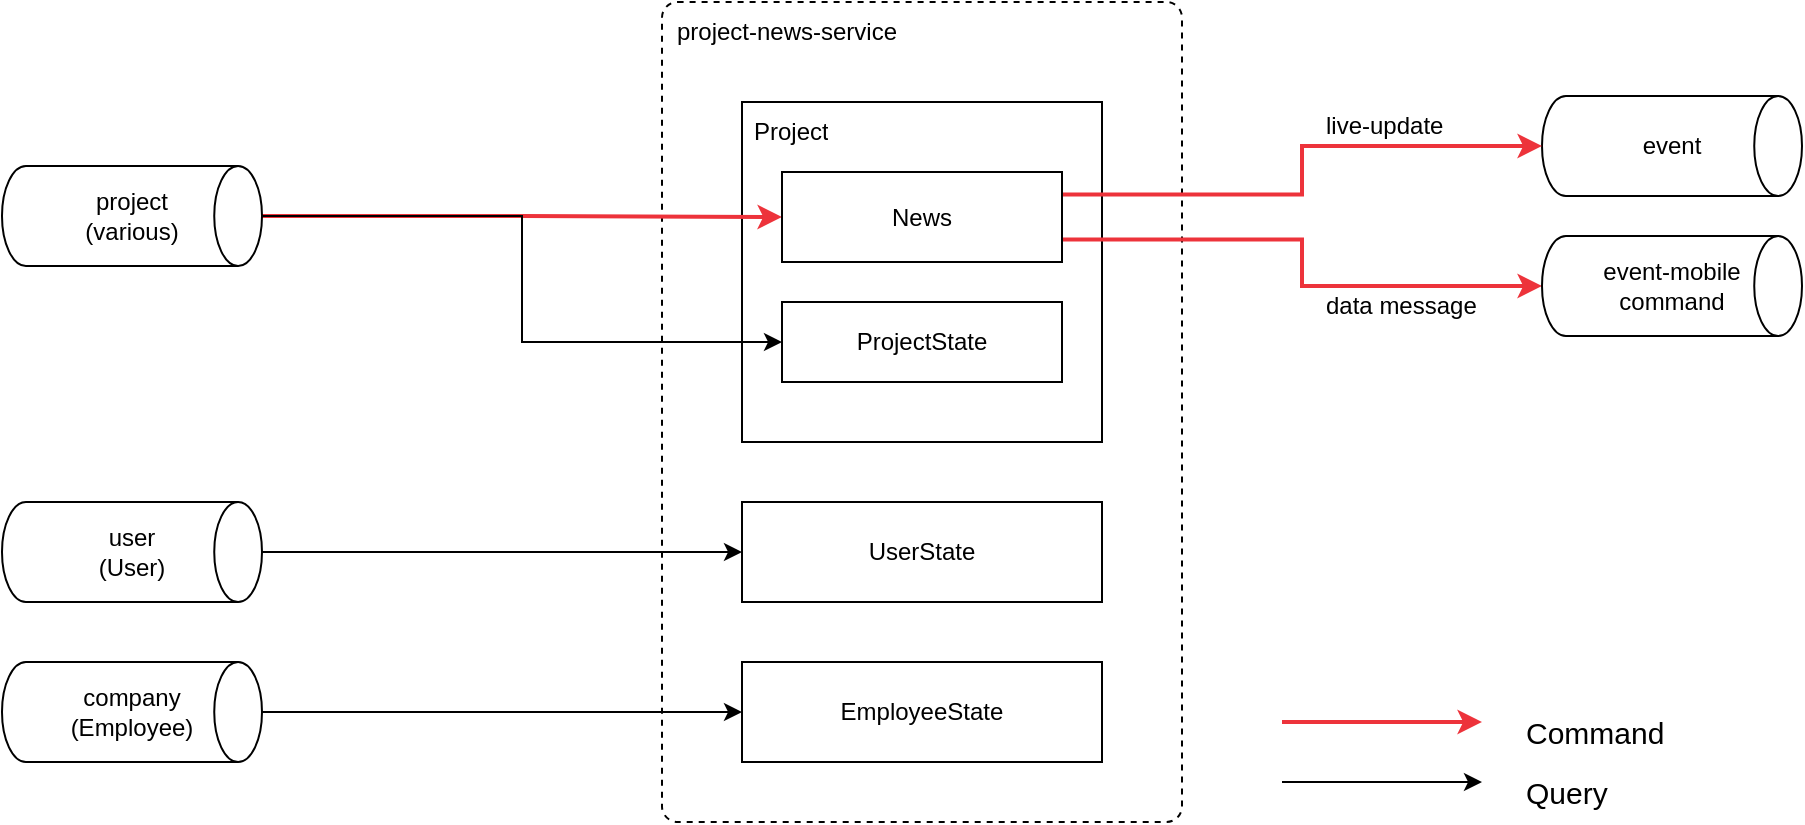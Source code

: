 <mxfile version="21.5.0" type="device">
  <diagram id="UPw__8rDb3Ic0QQtVixC" name="Page-1">
    <mxGraphModel dx="1647" dy="930" grid="1" gridSize="10" guides="1" tooltips="1" connect="1" arrows="1" fold="1" page="1" pageScale="1" pageWidth="850" pageHeight="1100" math="0" shadow="0">
      <root>
        <mxCell id="0" />
        <mxCell id="1" parent="0" />
        <mxCell id="XeY2YQRqrP0rmwsMtUYX-1" value="" style="rounded=1;whiteSpace=wrap;html=1;arcSize=3;dashed=1;" parent="1" vertex="1">
          <mxGeometry x="440" y="200" width="260" height="410" as="geometry" />
        </mxCell>
        <mxCell id="XeY2YQRqrP0rmwsMtUYX-3" value="" style="rounded=0;whiteSpace=wrap;html=1;strokeWidth=1;" parent="1" vertex="1">
          <mxGeometry x="480" y="250" width="180" height="170" as="geometry" />
        </mxCell>
        <mxCell id="XeY2YQRqrP0rmwsMtUYX-4" value="project-news-service" style="text;html=1;strokeColor=none;fillColor=none;align=center;verticalAlign=middle;whiteSpace=wrap;rounded=0;" parent="1" vertex="1">
          <mxGeometry x="440" y="200" width="125" height="30" as="geometry" />
        </mxCell>
        <mxCell id="XeY2YQRqrP0rmwsMtUYX-8" value="event" style="strokeWidth=1;html=1;shape=mxgraph.flowchart.direct_data;whiteSpace=wrap;" parent="1" vertex="1">
          <mxGeometry x="880" y="247" width="130" height="50" as="geometry" />
        </mxCell>
        <mxCell id="XeY2YQRqrP0rmwsMtUYX-55" style="edgeStyle=orthogonalEdgeStyle;rounded=0;orthogonalLoop=1;jettySize=auto;html=1;entryX=0;entryY=0.5;entryDx=0;entryDy=0;strokeColor=#ed333b;strokeWidth=2;fontSize=15;" parent="1" source="XeY2YQRqrP0rmwsMtUYX-10" target="XeY2YQRqrP0rmwsMtUYX-15" edge="1">
          <mxGeometry relative="1" as="geometry" />
        </mxCell>
        <mxCell id="XeY2YQRqrP0rmwsMtUYX-10" value="&lt;div&gt;project&lt;/div&gt;&lt;div&gt;(various)&lt;br&gt;&lt;/div&gt;" style="strokeWidth=1;html=1;shape=mxgraph.flowchart.direct_data;whiteSpace=wrap;" parent="1" vertex="1">
          <mxGeometry x="110" y="282" width="130" height="50" as="geometry" />
        </mxCell>
        <mxCell id="XeY2YQRqrP0rmwsMtUYX-12" value="Project" style="text;strokeColor=none;fillColor=none;align=left;verticalAlign=middle;spacingLeft=4;spacingRight=4;overflow=hidden;points=[[0,0.5],[1,0.5]];portConstraint=eastwest;rotatable=0;whiteSpace=wrap;html=1;strokeWidth=2;" parent="1" vertex="1">
          <mxGeometry x="480" y="250" width="85" height="30" as="geometry" />
        </mxCell>
        <mxCell id="XeY2YQRqrP0rmwsMtUYX-23" style="edgeStyle=orthogonalEdgeStyle;rounded=0;orthogonalLoop=1;jettySize=auto;html=1;entryX=0;entryY=0.5;entryDx=0;entryDy=0;entryPerimeter=0;fontSize=20;exitX=1;exitY=0.25;exitDx=0;exitDy=0;strokeColor=#ed333b;strokeWidth=2;" parent="1" source="XeY2YQRqrP0rmwsMtUYX-15" target="XeY2YQRqrP0rmwsMtUYX-8" edge="1">
          <mxGeometry relative="1" as="geometry">
            <mxPoint x="640" y="305" as="sourcePoint" />
          </mxGeometry>
        </mxCell>
        <mxCell id="PwNMmbPtDXsZHilvekVR-4" style="edgeStyle=orthogonalEdgeStyle;rounded=0;orthogonalLoop=1;jettySize=auto;html=1;exitX=1;exitY=0.75;exitDx=0;exitDy=0;entryX=0;entryY=0.5;entryDx=0;entryDy=0;entryPerimeter=0;strokeColor=#ed333b;strokeWidth=2;" parent="1" source="XeY2YQRqrP0rmwsMtUYX-15" target="PwNMmbPtDXsZHilvekVR-3" edge="1">
          <mxGeometry relative="1" as="geometry" />
        </mxCell>
        <mxCell id="XeY2YQRqrP0rmwsMtUYX-15" value="News" style="rounded=0;whiteSpace=wrap;html=1;strokeWidth=1;" parent="1" vertex="1">
          <mxGeometry x="500" y="285" width="140" height="45" as="geometry" />
        </mxCell>
        <mxCell id="XeY2YQRqrP0rmwsMtUYX-16" value="UserState" style="rounded=0;whiteSpace=wrap;html=1;strokeWidth=1;" parent="1" vertex="1">
          <mxGeometry x="480" y="450" width="180" height="50" as="geometry" />
        </mxCell>
        <mxCell id="XeY2YQRqrP0rmwsMtUYX-17" value="EmployeeState" style="rounded=0;whiteSpace=wrap;html=1;strokeWidth=1;" parent="1" vertex="1">
          <mxGeometry x="480" y="530" width="180" height="50" as="geometry" />
        </mxCell>
        <mxCell id="XeY2YQRqrP0rmwsMtUYX-28" value="ProjectState" style="rounded=0;whiteSpace=wrap;html=1;strokeWidth=1;" parent="1" vertex="1">
          <mxGeometry x="500" y="350" width="140" height="40" as="geometry" />
        </mxCell>
        <mxCell id="XeY2YQRqrP0rmwsMtUYX-34" style="edgeStyle=orthogonalEdgeStyle;rounded=0;orthogonalLoop=1;jettySize=auto;html=1;fontSize=20;" parent="1" source="XeY2YQRqrP0rmwsMtUYX-33" target="XeY2YQRqrP0rmwsMtUYX-16" edge="1">
          <mxGeometry relative="1" as="geometry" />
        </mxCell>
        <mxCell id="XeY2YQRqrP0rmwsMtUYX-33" value="&lt;div&gt;user&lt;/div&gt;&lt;div&gt;(User)&lt;br&gt;&lt;/div&gt;" style="strokeWidth=1;html=1;shape=mxgraph.flowchart.direct_data;whiteSpace=wrap;" parent="1" vertex="1">
          <mxGeometry x="110" y="450" width="130" height="50" as="geometry" />
        </mxCell>
        <mxCell id="XeY2YQRqrP0rmwsMtUYX-36" style="edgeStyle=orthogonalEdgeStyle;rounded=0;orthogonalLoop=1;jettySize=auto;html=1;entryX=0;entryY=0.5;entryDx=0;entryDy=0;fontSize=20;" parent="1" source="XeY2YQRqrP0rmwsMtUYX-35" target="XeY2YQRqrP0rmwsMtUYX-17" edge="1">
          <mxGeometry relative="1" as="geometry" />
        </mxCell>
        <mxCell id="XeY2YQRqrP0rmwsMtUYX-35" value="&lt;div&gt;company&lt;/div&gt;&lt;div&gt;(Employee)&lt;br&gt;&lt;/div&gt;" style="strokeWidth=1;html=1;shape=mxgraph.flowchart.direct_data;whiteSpace=wrap;" parent="1" vertex="1">
          <mxGeometry x="110" y="530" width="130" height="50" as="geometry" />
        </mxCell>
        <mxCell id="XeY2YQRqrP0rmwsMtUYX-47" value="" style="endArrow=classic;html=1;rounded=0;strokeColor=#000000;strokeWidth=1;fontSize=20;" parent="1" edge="1">
          <mxGeometry width="50" height="50" relative="1" as="geometry">
            <mxPoint x="750" y="590" as="sourcePoint" />
            <mxPoint x="850" y="590" as="targetPoint" />
          </mxGeometry>
        </mxCell>
        <mxCell id="XeY2YQRqrP0rmwsMtUYX-48" value="" style="endArrow=classic;html=1;rounded=0;strokeColor=#ed333b;strokeWidth=2;fontSize=20;" parent="1" edge="1">
          <mxGeometry width="50" height="50" relative="1" as="geometry">
            <mxPoint x="750" y="560" as="sourcePoint" />
            <mxPoint x="850" y="560" as="targetPoint" />
          </mxGeometry>
        </mxCell>
        <mxCell id="XeY2YQRqrP0rmwsMtUYX-49" value="Query" style="text;html=1;strokeColor=none;fillColor=none;align=left;verticalAlign=middle;whiteSpace=wrap;rounded=0;strokeWidth=1;fontSize=15;" parent="1" vertex="1">
          <mxGeometry x="870" y="580" width="130" height="30" as="geometry" />
        </mxCell>
        <mxCell id="XeY2YQRqrP0rmwsMtUYX-50" value="Command" style="text;html=1;strokeColor=none;fillColor=none;align=left;verticalAlign=middle;whiteSpace=wrap;rounded=0;strokeWidth=1;fontSize=15;" parent="1" vertex="1">
          <mxGeometry x="870" y="550" width="130" height="30" as="geometry" />
        </mxCell>
        <mxCell id="PwNMmbPtDXsZHilvekVR-2" value="" style="endArrow=classic;html=1;rounded=0;strokeColor=#000000;strokeWidth=1;fontSize=20;exitX=1;exitY=0.5;exitDx=0;exitDy=0;exitPerimeter=0;entryX=0;entryY=0.5;entryDx=0;entryDy=0;edgeStyle=orthogonalEdgeStyle;" parent="1" source="XeY2YQRqrP0rmwsMtUYX-10" target="XeY2YQRqrP0rmwsMtUYX-28" edge="1">
          <mxGeometry width="50" height="50" relative="1" as="geometry">
            <mxPoint x="250" y="410" as="sourcePoint" />
            <mxPoint x="350" y="410" as="targetPoint" />
          </mxGeometry>
        </mxCell>
        <mxCell id="PwNMmbPtDXsZHilvekVR-3" value="&lt;div&gt;event-mobile&lt;/div&gt;&lt;div&gt;command&lt;/div&gt;" style="strokeWidth=1;html=1;shape=mxgraph.flowchart.direct_data;whiteSpace=wrap;" parent="1" vertex="1">
          <mxGeometry x="880" y="317" width="130" height="50" as="geometry" />
        </mxCell>
        <mxCell id="PYupOThmpVy6yOSA_A8r-1" value="&lt;div align=&quot;left&quot;&gt;live-update&lt;/div&gt;" style="text;html=1;strokeColor=none;fillColor=none;align=left;verticalAlign=middle;whiteSpace=wrap;rounded=0;" vertex="1" parent="1">
          <mxGeometry x="770" y="247" width="125" height="30" as="geometry" />
        </mxCell>
        <mxCell id="PYupOThmpVy6yOSA_A8r-2" value="&lt;div align=&quot;left&quot;&gt;data message&lt;br&gt;&lt;/div&gt;" style="text;html=1;strokeColor=none;fillColor=none;align=left;verticalAlign=middle;whiteSpace=wrap;rounded=0;" vertex="1" parent="1">
          <mxGeometry x="770" y="337" width="125" height="30" as="geometry" />
        </mxCell>
      </root>
    </mxGraphModel>
  </diagram>
</mxfile>
